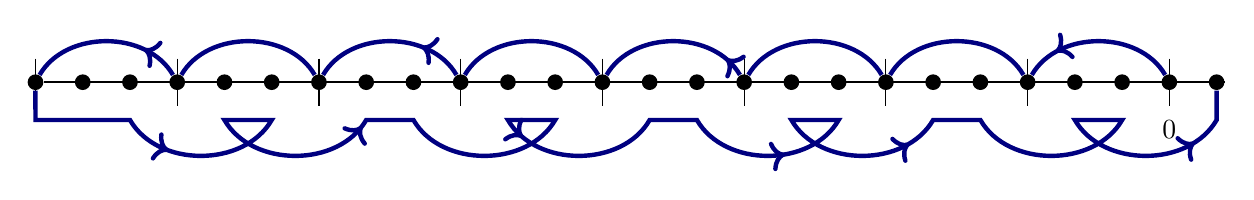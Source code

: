 \begin{tikzpicture}[scale=0.6,dot/.style={circle,inner sep=2pt,fill}]

\foreach \x [evaluate=\x as \y using {\x+1}] in {-24,...,1}{
	\node[dot] (\x) at (\x,0) {};
}
	\node at (0,-1) {$0$};
%\node[dot] (11) at (11,0) {};

\foreach \x [evaluate=\x as \y using {\x+1}] in {-24,...,0}{
	\draw[thick,-](\x) -- (\y);
}
\foreach \x in {-24,-21,...,1}{
	\draw[-](\x,0.5) -- (\x,-0.5);
}
\begin{scope}[ultra thick,decoration={
	markings,
	mark=at position 0.04 with {\arrow{>}},
	mark=at position 0.16 with {\arrow{>}},
	mark=at position 0.27 with {\arrow{>}},
	mark=at position 0.37 with {\arrow{>}},
	mark=at position 0.465 with {\arrow{>}},
	mark=at position 0.57 with {\arrow{>}},
	mark=at position 0.665 with {\arrow{>}},
	mark=at position 0.76 with {\arrow{>}},
	mark=at position 0.84 with {\arrow{>}},
	mark=at position 0.98 with {\arrow{>}}}
] 
\draw[postaction={decorate},color=blue!50!black] (0) to[out=120,in=60] (-3) to[out=120,in=60] (-6) to[out=120,in=60] (-9)
to[out=120,in=60] (-12) to[out=120,in=60] (-15) to[out=120,in=60] (-18) to[out=120,in=60] (-21) to[out=120,in=60] (-24)

 -- (-24,-0.8) -- (-22,-0.8) to[out=-60,in=-120] (-19,-0.8) -- (-20,-0.8) to[out=-60,in=-120] (-17,-0.8)
-- (-16,-0.8) to[out=-60,in=-120] (-13,-0.8) -- (-14,-0.8) to[out=-60,in=-120] (-11,-0.8) -- (-10,-0.8)
to[out=-60,in=-120] (-7,-0.8) -- (-8,-0.8)
to[out=-60,in=-120] (-5,-0.8) -- (-4,-0.8)
to[out=-60,in=-120] (-1,-0.8) -- (-2,-0.8)


to[out=-60,in=-120] (1,-0.8) -- (1);
\end{scope}
\end{tikzpicture}